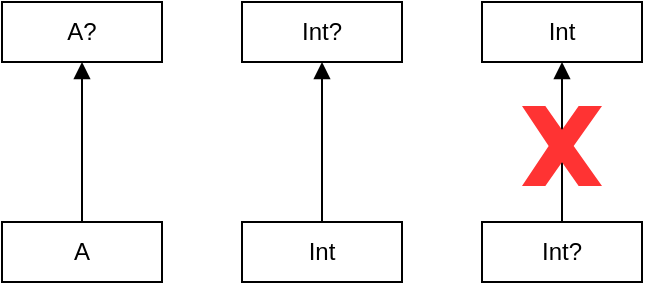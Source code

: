 <mxfile version="24.7.17">
  <diagram name="Page-1" id="tujucT2uzQnKmdgcILYT">
    <mxGraphModel dx="1114" dy="821" grid="1" gridSize="10" guides="1" tooltips="1" connect="1" arrows="1" fold="1" page="1" pageScale="1" pageWidth="827" pageHeight="1169" math="0" shadow="0">
      <root>
        <mxCell id="0" />
        <mxCell id="1" parent="0" />
        <mxCell id="9bipYS_aFs-QDCgrAwJB-1" value="Int?" style="rounded=0;whiteSpace=wrap;html=1;" vertex="1" parent="1">
          <mxGeometry x="200" y="40" width="80" height="30" as="geometry" />
        </mxCell>
        <mxCell id="9bipYS_aFs-QDCgrAwJB-2" value="A?" style="rounded=0;whiteSpace=wrap;html=1;" vertex="1" parent="1">
          <mxGeometry x="80" y="40" width="80" height="30" as="geometry" />
        </mxCell>
        <mxCell id="9bipYS_aFs-QDCgrAwJB-3" value="Int" style="rounded=0;whiteSpace=wrap;html=1;" vertex="1" parent="1">
          <mxGeometry x="320" y="40" width="80" height="30" as="geometry" />
        </mxCell>
        <mxCell id="9bipYS_aFs-QDCgrAwJB-5" style="edgeStyle=orthogonalEdgeStyle;rounded=0;orthogonalLoop=1;jettySize=auto;html=1;entryX=0.5;entryY=1;entryDx=0;entryDy=0;endArrow=block;endFill=1;" edge="1" parent="1" source="9bipYS_aFs-QDCgrAwJB-6" target="9bipYS_aFs-QDCgrAwJB-1">
          <mxGeometry relative="1" as="geometry" />
        </mxCell>
        <mxCell id="9bipYS_aFs-QDCgrAwJB-6" value="Int" style="rounded=0;whiteSpace=wrap;html=1;" vertex="1" parent="1">
          <mxGeometry x="200" y="150" width="80" height="30" as="geometry" />
        </mxCell>
        <mxCell id="9bipYS_aFs-QDCgrAwJB-7" style="edgeStyle=orthogonalEdgeStyle;rounded=0;orthogonalLoop=1;jettySize=auto;html=1;entryX=0.5;entryY=1;entryDx=0;entryDy=0;endArrow=block;endFill=1;" edge="1" parent="1" source="9bipYS_aFs-QDCgrAwJB-8" target="9bipYS_aFs-QDCgrAwJB-2">
          <mxGeometry relative="1" as="geometry" />
        </mxCell>
        <mxCell id="9bipYS_aFs-QDCgrAwJB-8" value="A" style="rounded=0;whiteSpace=wrap;html=1;" vertex="1" parent="1">
          <mxGeometry x="80" y="150" width="80" height="30" as="geometry" />
        </mxCell>
        <mxCell id="9bipYS_aFs-QDCgrAwJB-9" style="edgeStyle=orthogonalEdgeStyle;rounded=0;orthogonalLoop=1;jettySize=auto;html=1;entryX=0.5;entryY=1;entryDx=0;entryDy=0;endArrow=block;endFill=1;" edge="1" parent="1" source="9bipYS_aFs-QDCgrAwJB-10" target="9bipYS_aFs-QDCgrAwJB-3">
          <mxGeometry relative="1" as="geometry" />
        </mxCell>
        <mxCell id="9bipYS_aFs-QDCgrAwJB-10" value="Int?" style="rounded=0;whiteSpace=wrap;html=1;" vertex="1" parent="1">
          <mxGeometry x="320" y="150" width="80" height="30" as="geometry" />
        </mxCell>
        <mxCell id="9bipYS_aFs-QDCgrAwJB-13" value="" style="verticalLabelPosition=bottom;verticalAlign=top;html=1;shape=mxgraph.basic.x;fillColor=#FF3333;strokeColor=none;" vertex="1" parent="1">
          <mxGeometry x="340" y="92" width="40" height="40" as="geometry" />
        </mxCell>
      </root>
    </mxGraphModel>
  </diagram>
</mxfile>
